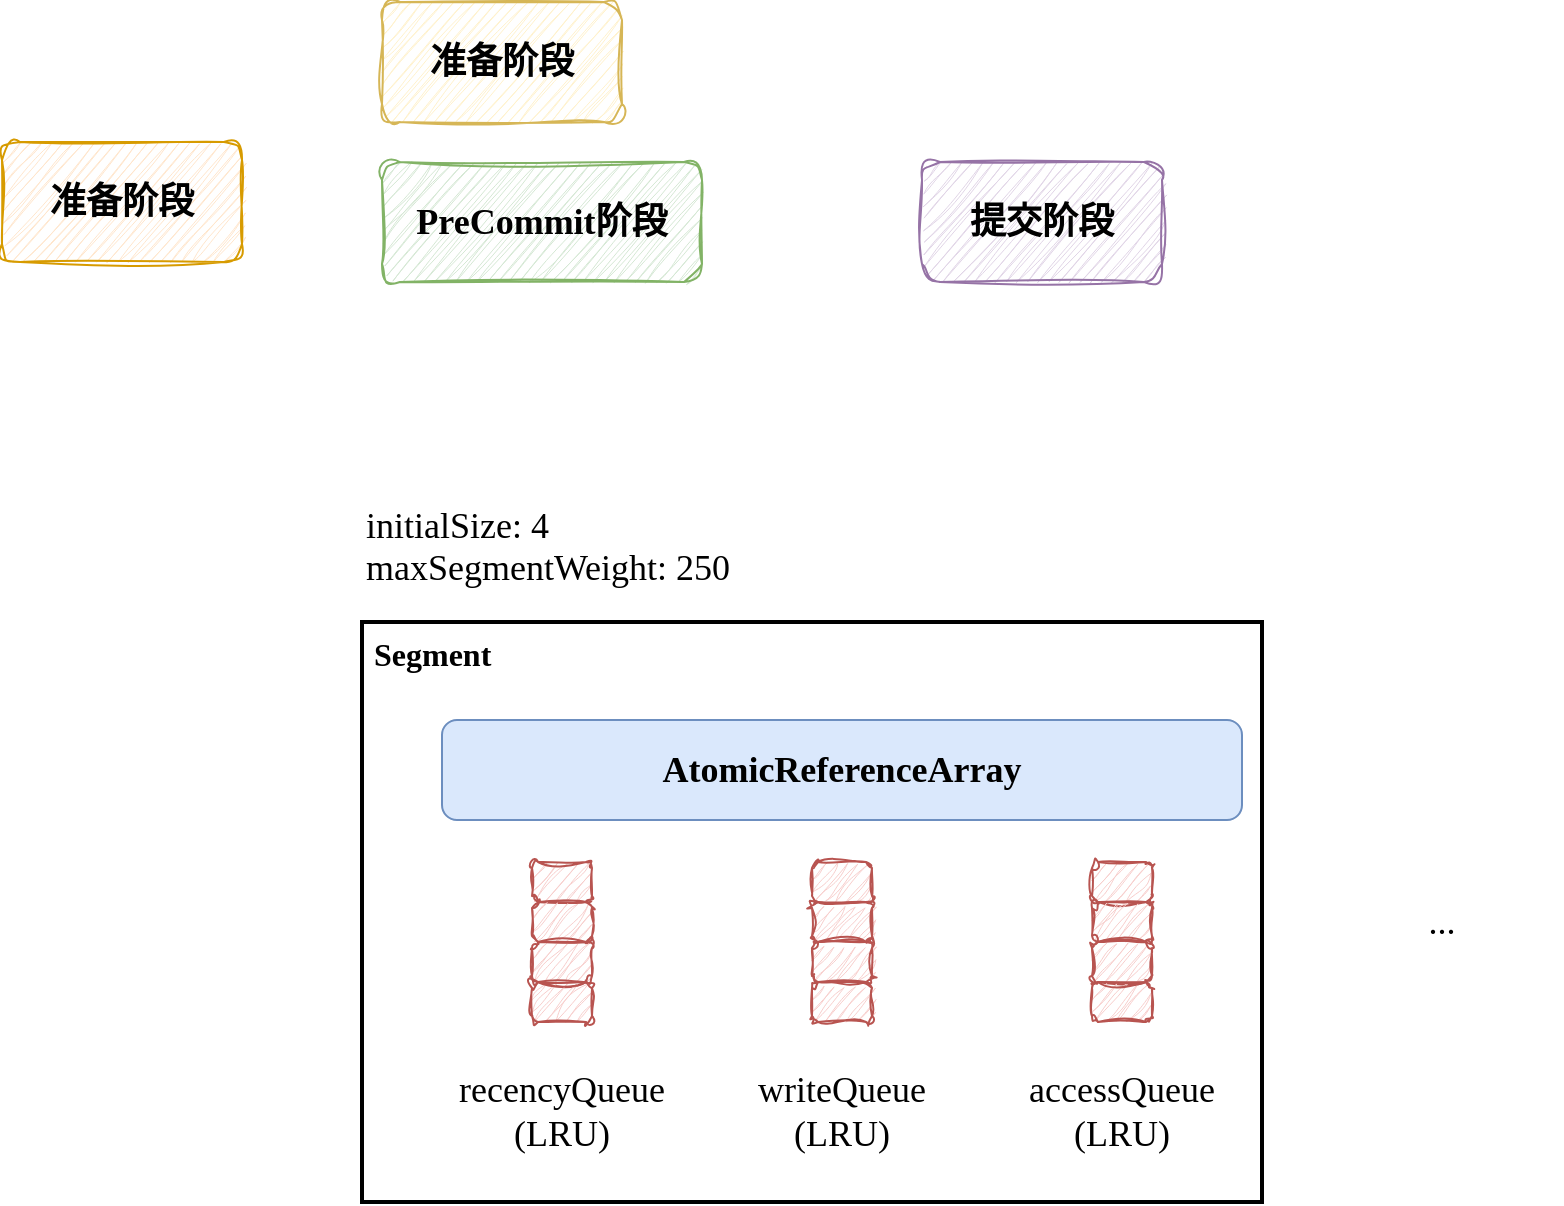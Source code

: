 <mxfile version="26.0.15">
  <diagram name="第 1 页" id="rrUf3BizWK2Rwt9iwfHP">
    <mxGraphModel dx="941" dy="949" grid="1" gridSize="10" guides="1" tooltips="1" connect="1" arrows="1" fold="1" page="1" pageScale="1" pageWidth="1169" pageHeight="827" math="0" shadow="0">
      <root>
        <mxCell id="0" />
        <mxCell id="1" parent="0" />
        <mxCell id="3lt4fge63d5OYSHJ7H_2-1" value="&lt;font face=&quot;Comic Sans MS&quot; style=&quot;font-size: 18px;&quot;&gt;&lt;b&gt;准备阶段&lt;/b&gt;&lt;/font&gt;" style="rounded=1;whiteSpace=wrap;html=1;fillColor=#ffe6cc;strokeColor=#d79b00;sketch=1;curveFitting=1;jiggle=2;" vertex="1" parent="1">
          <mxGeometry x="100.0" y="100.0" width="120" height="60" as="geometry" />
        </mxCell>
        <mxCell id="3lt4fge63d5OYSHJ7H_2-2" value="&lt;span style=&quot;font-size: 18px;&quot;&gt;&lt;b&gt;&lt;font face=&quot;Comic Sans MS&quot;&gt;PreCommit阶段&lt;/font&gt;&lt;/b&gt;&lt;/span&gt;" style="rounded=1;whiteSpace=wrap;html=1;fillColor=#d5e8d4;strokeColor=#82b366;sketch=1;curveFitting=1;jiggle=2;" vertex="1" parent="1">
          <mxGeometry x="290.0" y="110.0" width="160" height="60" as="geometry" />
        </mxCell>
        <mxCell id="3lt4fge63d5OYSHJ7H_2-3" value="&lt;b style=&quot;border-color: var(--border-color); font-size: 18px;&quot;&gt;&lt;font face=&quot;Comic Sans MS&quot;&gt;提交阶段&lt;/font&gt;&lt;/b&gt;" style="rounded=1;whiteSpace=wrap;html=1;fillColor=#e1d5e7;strokeColor=#9673a6;sketch=1;curveFitting=1;jiggle=2;" vertex="1" parent="1">
          <mxGeometry x="560.0" y="110.0" width="120" height="60" as="geometry" />
        </mxCell>
        <mxCell id="3lt4fge63d5OYSHJ7H_2-4" value="&lt;font face=&quot;Comic Sans MS&quot;&gt;&lt;span style=&quot;font-size: 18px;&quot;&gt;&lt;b&gt;AtomicReferenceArray&lt;/b&gt;&lt;/span&gt;&lt;/font&gt;" style="rounded=1;whiteSpace=wrap;html=1;fillColor=#dae8fc;strokeColor=#6c8ebf;align=center;verticalAlign=middle;" vertex="1" parent="1">
          <mxGeometry x="320" y="389" width="400" height="50" as="geometry" />
        </mxCell>
        <mxCell id="3lt4fge63d5OYSHJ7H_2-5" value="" style="rounded=1;whiteSpace=wrap;html=1;fillColor=#f8cecc;strokeColor=#b85450;sketch=1;curveFitting=1;jiggle=2;" vertex="1" parent="1">
          <mxGeometry x="365" y="460" width="30" height="20" as="geometry" />
        </mxCell>
        <mxCell id="3lt4fge63d5OYSHJ7H_2-6" value="&lt;b style=&quot;border-color: var(--border-color); font-size: 18px;&quot;&gt;&lt;font face=&quot;Comic Sans MS&quot;&gt;准备阶段&lt;/font&gt;&lt;/b&gt;" style="rounded=1;whiteSpace=wrap;html=1;fillColor=#fff2cc;strokeColor=#d6b656;sketch=1;curveFitting=1;jiggle=2;" vertex="1" parent="1">
          <mxGeometry x="290.0" y="30.0" width="120" height="60" as="geometry" />
        </mxCell>
        <mxCell id="3lt4fge63d5OYSHJ7H_2-7" value="" style="rounded=1;whiteSpace=wrap;html=1;fillColor=#f8cecc;strokeColor=#b85450;sketch=1;curveFitting=1;jiggle=2;" vertex="1" parent="1">
          <mxGeometry x="365" y="480" width="30" height="20" as="geometry" />
        </mxCell>
        <mxCell id="3lt4fge63d5OYSHJ7H_2-8" value="" style="rounded=1;whiteSpace=wrap;html=1;fillColor=#f8cecc;strokeColor=#b85450;sketch=1;curveFitting=1;jiggle=2;" vertex="1" parent="1">
          <mxGeometry x="365" y="500" width="30" height="20" as="geometry" />
        </mxCell>
        <mxCell id="3lt4fge63d5OYSHJ7H_2-9" value="" style="rounded=1;whiteSpace=wrap;html=1;fillColor=#f8cecc;strokeColor=#b85450;sketch=1;curveFitting=1;jiggle=2;" vertex="1" parent="1">
          <mxGeometry x="365" y="520" width="30" height="20" as="geometry" />
        </mxCell>
        <mxCell id="3lt4fge63d5OYSHJ7H_2-10" value="&lt;font face=&quot;Comic Sans MS&quot; style=&quot;font-size: 18px;&quot;&gt;recencyQueue&lt;/font&gt;&lt;div&gt;&lt;font face=&quot;Comic Sans MS&quot; style=&quot;font-size: 18px;&quot;&gt;(LRU)&lt;/font&gt;&lt;/div&gt;" style="text;html=1;strokeColor=none;fillColor=none;align=center;verticalAlign=middle;whiteSpace=wrap;rounded=0;" vertex="1" parent="1">
          <mxGeometry x="320" y="570" width="120" height="30" as="geometry" />
        </mxCell>
        <mxCell id="3lt4fge63d5OYSHJ7H_2-11" value="" style="rounded=1;whiteSpace=wrap;html=1;fillColor=#f8cecc;strokeColor=#b85450;sketch=1;curveFitting=1;jiggle=2;" vertex="1" parent="1">
          <mxGeometry x="505" y="460" width="30" height="20" as="geometry" />
        </mxCell>
        <mxCell id="3lt4fge63d5OYSHJ7H_2-12" value="" style="rounded=1;whiteSpace=wrap;html=1;fillColor=#f8cecc;strokeColor=#b85450;sketch=1;curveFitting=1;jiggle=2;" vertex="1" parent="1">
          <mxGeometry x="505" y="480" width="30" height="20" as="geometry" />
        </mxCell>
        <mxCell id="3lt4fge63d5OYSHJ7H_2-13" value="" style="rounded=1;whiteSpace=wrap;html=1;fillColor=#f8cecc;strokeColor=#b85450;sketch=1;curveFitting=1;jiggle=2;" vertex="1" parent="1">
          <mxGeometry x="505" y="500" width="30" height="20" as="geometry" />
        </mxCell>
        <mxCell id="3lt4fge63d5OYSHJ7H_2-14" value="" style="rounded=1;whiteSpace=wrap;html=1;fillColor=#f8cecc;strokeColor=#b85450;sketch=1;curveFitting=1;jiggle=2;" vertex="1" parent="1">
          <mxGeometry x="505" y="520" width="30" height="20" as="geometry" />
        </mxCell>
        <mxCell id="3lt4fge63d5OYSHJ7H_2-15" value="&lt;font face=&quot;Comic Sans MS&quot; style=&quot;font-size: 18px;&quot;&gt;writeQueue&lt;/font&gt;&lt;div&gt;&lt;font face=&quot;Comic Sans MS&quot; style=&quot;font-size: 18px;&quot;&gt;(LRU)&lt;/font&gt;&lt;/div&gt;" style="text;html=1;strokeColor=none;fillColor=none;align=center;verticalAlign=middle;whiteSpace=wrap;rounded=0;" vertex="1" parent="1">
          <mxGeometry x="460" y="570" width="120" height="30" as="geometry" />
        </mxCell>
        <mxCell id="3lt4fge63d5OYSHJ7H_2-16" value="" style="rounded=1;whiteSpace=wrap;html=1;fillColor=#f8cecc;strokeColor=#b85450;sketch=1;curveFitting=1;jiggle=2;" vertex="1" parent="1">
          <mxGeometry x="645" y="460" width="30" height="20" as="geometry" />
        </mxCell>
        <mxCell id="3lt4fge63d5OYSHJ7H_2-17" value="" style="rounded=1;whiteSpace=wrap;html=1;fillColor=#f8cecc;strokeColor=#b85450;sketch=1;curveFitting=1;jiggle=2;" vertex="1" parent="1">
          <mxGeometry x="645" y="480" width="30" height="20" as="geometry" />
        </mxCell>
        <mxCell id="3lt4fge63d5OYSHJ7H_2-18" value="" style="rounded=1;whiteSpace=wrap;html=1;fillColor=#f8cecc;strokeColor=#b85450;sketch=1;curveFitting=1;jiggle=2;" vertex="1" parent="1">
          <mxGeometry x="645" y="500" width="30" height="20" as="geometry" />
        </mxCell>
        <mxCell id="3lt4fge63d5OYSHJ7H_2-19" value="" style="rounded=1;whiteSpace=wrap;html=1;fillColor=#f8cecc;strokeColor=#b85450;sketch=1;curveFitting=1;jiggle=2;" vertex="1" parent="1">
          <mxGeometry x="645" y="520" width="30" height="20" as="geometry" />
        </mxCell>
        <mxCell id="3lt4fge63d5OYSHJ7H_2-20" value="&lt;font face=&quot;Comic Sans MS&quot; style=&quot;font-size: 18px;&quot;&gt;accessQueue&lt;/font&gt;&lt;div&gt;&lt;font face=&quot;Comic Sans MS&quot; style=&quot;font-size: 18px;&quot;&gt;(LRU)&lt;/font&gt;&lt;/div&gt;" style="text;html=1;strokeColor=none;fillColor=none;align=center;verticalAlign=middle;whiteSpace=wrap;rounded=0;" vertex="1" parent="1">
          <mxGeometry x="600" y="570" width="120" height="30" as="geometry" />
        </mxCell>
        <mxCell id="3lt4fge63d5OYSHJ7H_2-24" value="&lt;font style=&quot;font-size: 16px;&quot; face=&quot;Comic Sans MS&quot;&gt;&lt;b&gt;&amp;nbsp;Segment&lt;/b&gt;&lt;/font&gt;" style="rounded=0;whiteSpace=wrap;html=1;strokeWidth=2;fillColor=none;verticalAlign=top;align=left;" vertex="1" parent="1">
          <mxGeometry x="280" y="340" width="450" height="290" as="geometry" />
        </mxCell>
        <mxCell id="3lt4fge63d5OYSHJ7H_2-25" value="&lt;div&gt;&lt;span style=&quot;font-family: &amp;quot;Comic Sans MS&amp;quot;; font-size: 18px;&quot;&gt;initialSize: 4&lt;/span&gt;&lt;font face=&quot;Comic Sans MS&quot; style=&quot;font-size: 18px;&quot;&gt;&lt;/font&gt;&lt;/div&gt;&lt;font face=&quot;Comic Sans MS&quot; style=&quot;font-size: 18px;&quot;&gt;maxSegmentWeight: 250&lt;/font&gt;&lt;div&gt;&lt;br&gt;&lt;/div&gt;" style="text;html=1;strokeColor=none;fillColor=none;align=left;verticalAlign=middle;whiteSpace=wrap;rounded=0;" vertex="1" parent="1">
          <mxGeometry x="280" y="280" width="240" height="60" as="geometry" />
        </mxCell>
        <mxCell id="3lt4fge63d5OYSHJ7H_2-28" value="&lt;font face=&quot;Comic Sans MS&quot; style=&quot;font-size: 18px;&quot;&gt;...&lt;/font&gt;" style="text;html=1;strokeColor=none;fillColor=none;align=center;verticalAlign=middle;whiteSpace=wrap;rounded=0;" vertex="1" parent="1">
          <mxGeometry x="760" y="475" width="120" height="30" as="geometry" />
        </mxCell>
      </root>
    </mxGraphModel>
  </diagram>
</mxfile>
